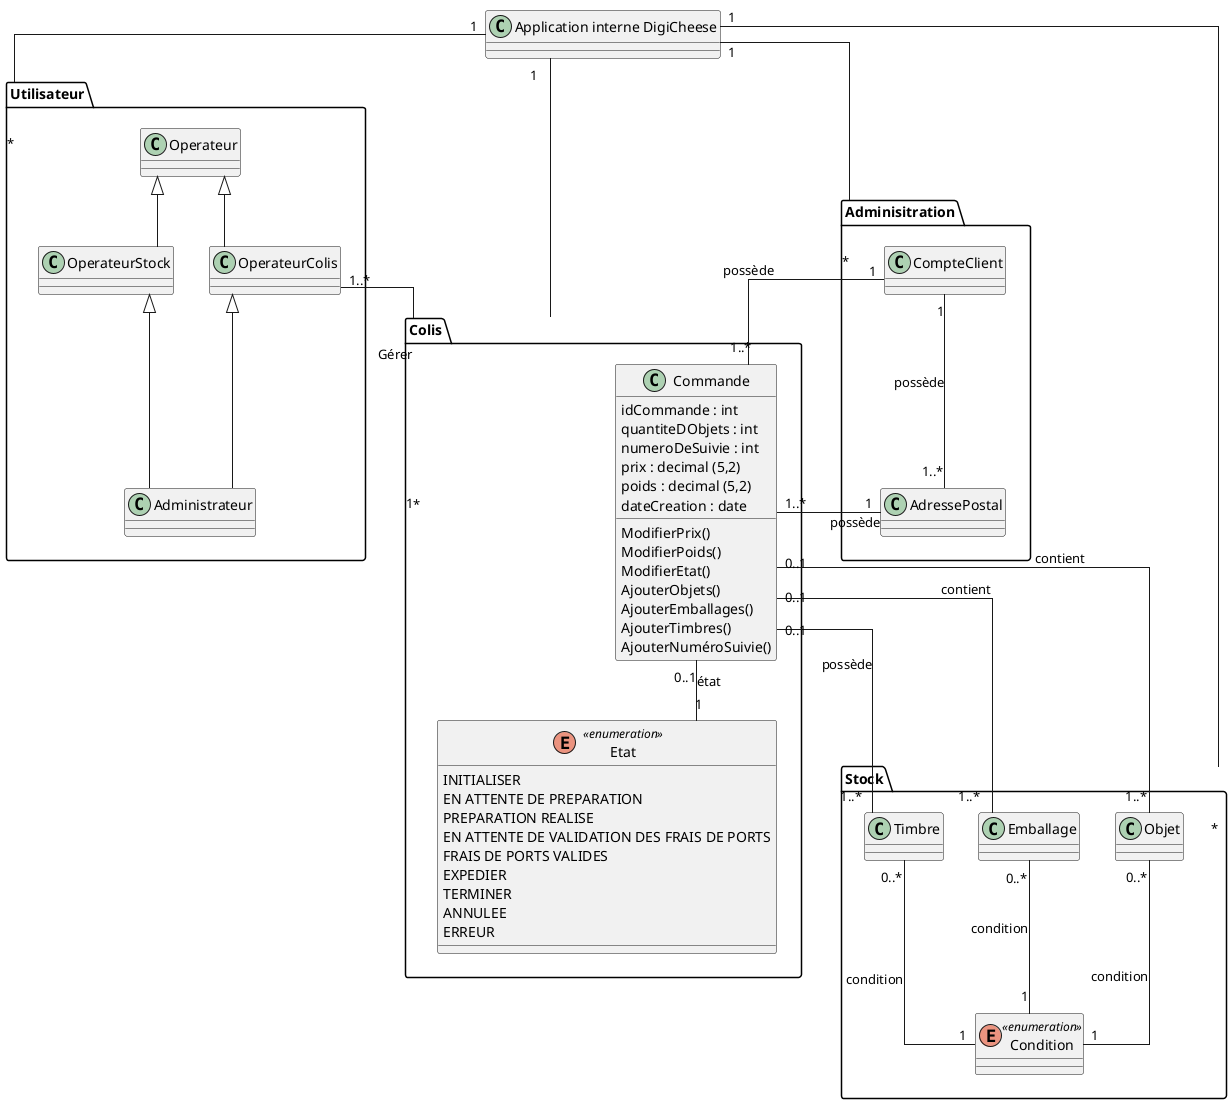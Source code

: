 @startuml Classe zoom colis
skinparam linetype ortho


package "Adminisitration"{

    'class ModeleObjet {
        'idModeleObjet : int
        'nom : string
        'description : string
        'disponible : boolean
        '{field} prix : decimal (5,2)
        '{field} poids : decimal (5,2)
    '}

    'class ModeleEmballage {
        'idModeleEmballage : int
        'nom : string
        '{field} prix : decimal (5,2)
        '{field} poids : decimal (5,2)
    '}

    'class TarifsPostaux {
        'idTarifsPostaux : int
        'poidsMaximum : int
        '{field} prix : decimal (5,2)
    '}

    'enum Status <<enumeration>>{
        'DISPONIBLE
        'RUPTURE DE STOCK
        'DISCONTINUE
    '}

    'class Quantite {
        'minObjets : int
        'maxObjets : int
    '}

    class CompteClient {
        'idClient : int
        'nom : string
        'prenom : string
        'genre : string
        'adressePostal : string
        'codePostal : int
        'ville : string
        'telephone : string
        'adresseMail : string
        'newsletters : boolean
        '{field} solde : decimal(5,2)
        'dateCreation : date
    }

   ' class Enseigne {
        'idEnseigne : int
        'nom : string
        'ville : string
        'codePostal : int
    '}



    class AdressePostal {
        'idAdressePostal : int
        'adressePostal : string
        'ville : string
        'codePostal : int
    }

}
'ModeleObjet "0..*"-- "1" Status : status
'ModeleEmballage "0..*" -- "1" Status : status
'TarifsPostaux "0..*" -- "1" Status : status

'ModeleObjet "1..*" -- "1..*" ModeleEmballage : contenir
'(ModeleObjet, ModeleEmballage) .. Quantite


package "Stock" {

    class Objet {
        'idObjet : int
    }

    class Emballage {
        'idEmballage : int
    }

    class Timbre {
        'idTimbre : int
    }

    enum Condition <<enumeration>> {
        'DISPONIBLE
        'INDISPONIBLE
    }

}

Objet "0..*" -- "1" Condition : condition
Emballage "0..*" -- "1" Condition : condition
Timbre "0..*" -- "1" Condition : condition


'Objet "0..*" -- "1" ModeleObjet : avoir
'Emballage "0..*" -- "1" ModeleEmballage : avoir
'TarifsPostaux "0..*" -- "1" Timbre : avoir

package "Colis" {

    class Commande {
        idCommande : int
        quantiteDObjets : int
        numeroDeSuivie : int
        {field} prix : decimal (5,2)
        {field} poids : decimal (5,2)
        dateCreation : date


        ModifierPrix()
        ModifierPoids()
        ModifierEtat()
        AjouterObjets()
        AjouterEmballages()
        AjouterTimbres()
        AjouterNuméroSuivie()

    }

    enum Etat <<enumeration>>{
        INITIALISER
        EN ATTENTE DE PREPARATION
        PREPARATION REALISE
        EN ATTENTE DE VALIDATION DES FRAIS DE PORTS
        FRAIS DE PORTS VALIDES
        EXPEDIER
        TERMINER
        ANNULEE
        ERREUR
    }

}

Commande "0..1" -- "1"Etat :état

package "Utilisateur" {

    class Operateur {
        'idOperateur : int
        'nom : string
        'motDePasse : string
    }

    class OperateurColis {
        'InitialiserCompteClient()
        'ModifierCompteClient()
        'InitialiserComande()
        'ModifierCommande()
    }

    class OperateurStock {

    }

    class Administrateur {

    }

}


class "Application interne DigiCheese"{
    'ChercherCompteUtilisateur(nom : str, motDePasse : str)
    'ChercherCommande(idCommande : int)
    'ChercherObjetDisponible(nomObjet : str)
    'ChercherEmballagePourCommande()
    

}


CompteClient "1" -- "1..*" AdressePostal : possède
Commande "1..*" -- "1" AdressePostal : possède
'Enseigne "1..*" -- "1"AdressePostal : possède

Commande "0..1" -- "1..*" Objet : contient
Commande "0..1" -- "1..*" Emballage : contient
Commande "0..1" -- "1..*" Timbre : possède


CompteClient "1" -- "1..*" Commande : possède



'Administrateur "1..*" -- "1" Adminisitration : Gérer

OperateurColis "1..*" -- "1" Colis : Gérer

'OperateurStock "1..*" -- "1" Stock : Gérer

Operateur <|-- OperateurColis
Operateur <|-- OperateurStock
OperateurStock <|-- Administrateur
OperateurColis <|-- Administrateur


'OperateurColis "1..*" -- "0..*" CompteClient : Gérer
'OperateurColis "1..*" -- "0..*" Enseigne : Gérer

"Application interne DigiCheese" "1" -- "*" Utilisateur
"Application interne DigiCheese" "1" -- "*" Adminisitration
"Application interne DigiCheese" "1" -- "*" Stock
"Application interne DigiCheese" "1" -- "*" Colis

@enduml